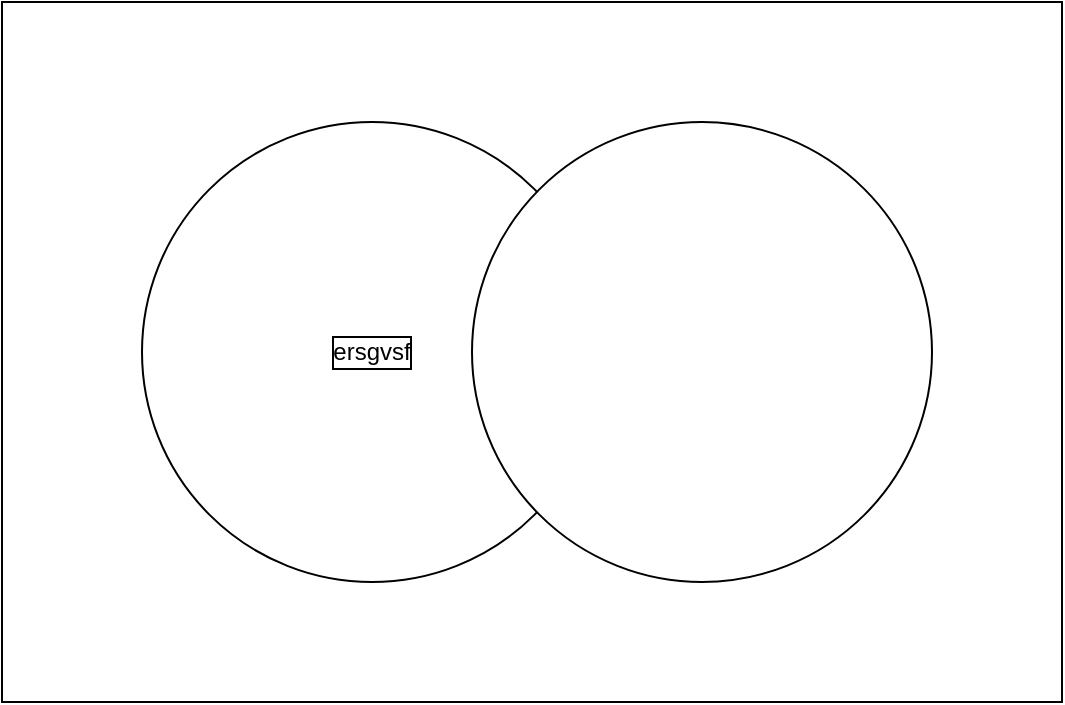 <mxfile version="26.2.5">
  <diagram name="Page-1" id="h1F6YmcA7bvYoMUGmK8-">
    <mxGraphModel dx="787" dy="465" grid="1" gridSize="10" guides="1" tooltips="1" connect="1" arrows="1" fold="1" page="1" pageScale="1" pageWidth="850" pageHeight="1100" math="0" shadow="0">
      <root>
        <mxCell id="0" />
        <mxCell id="1" parent="0" />
        <mxCell id="cOGrQInZPD3lvyN07X0f-2" value="" style="rounded=0;whiteSpace=wrap;html=1;" vertex="1" parent="1">
          <mxGeometry x="200" y="70" width="530" height="350" as="geometry" />
        </mxCell>
        <mxCell id="cOGrQInZPD3lvyN07X0f-3" value="ersgvsf" style="ellipse;whiteSpace=wrap;html=1;aspect=fixed;shadow=0;labelBackgroundColor=none;labelBorderColor=default;" vertex="1" parent="1">
          <mxGeometry x="270" y="130" width="230" height="230" as="geometry" />
        </mxCell>
        <mxCell id="cOGrQInZPD3lvyN07X0f-4" value="" style="ellipse;whiteSpace=wrap;html=1;aspect=fixed;shadow=0;labelBackgroundColor=none;labelBorderColor=default;" vertex="1" parent="1">
          <mxGeometry x="435" y="130" width="230" height="230" as="geometry" />
        </mxCell>
      </root>
    </mxGraphModel>
  </diagram>
</mxfile>
